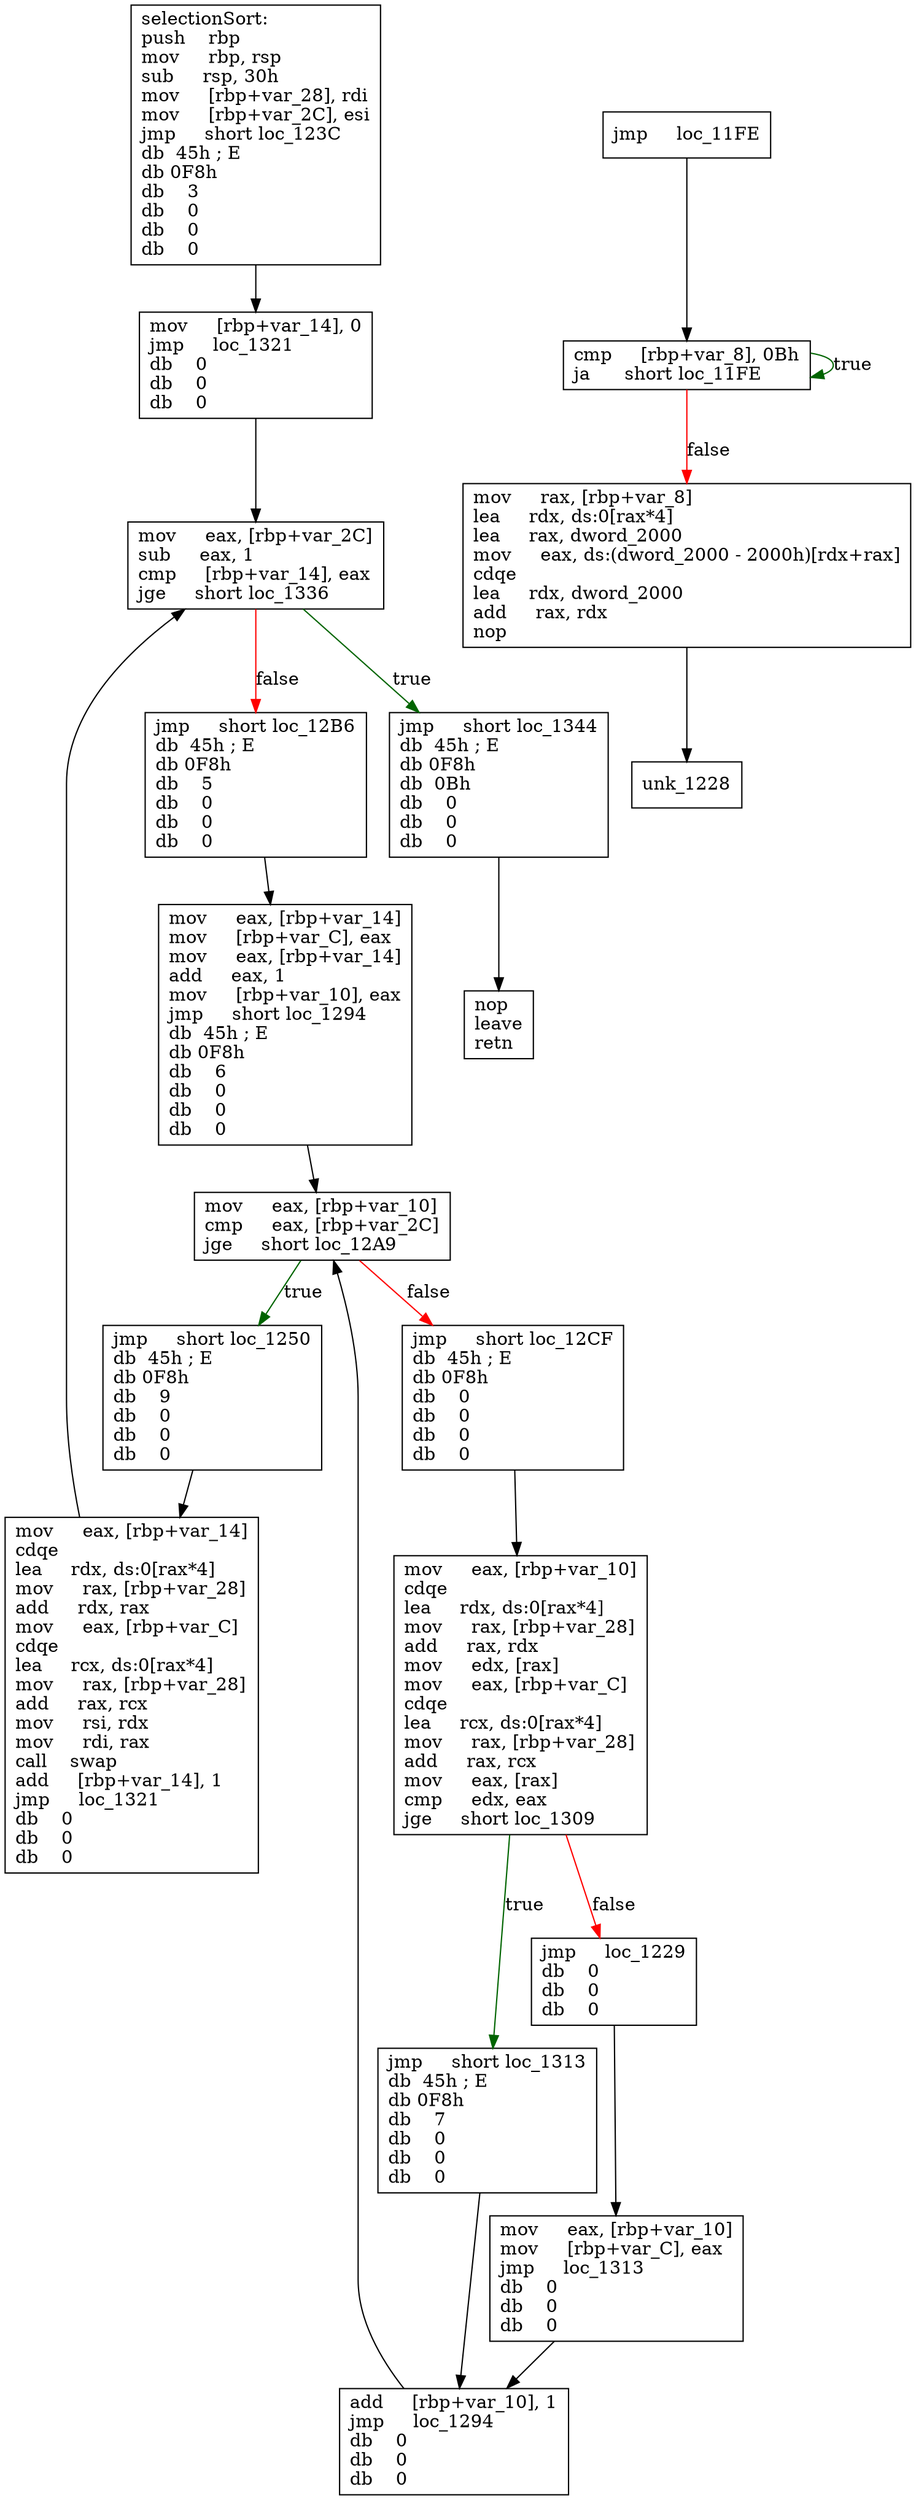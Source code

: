 digraph "selectionSort" {
	graph [
	];
	node [
		shape = "box"
	];
	edge [
	];
	"0" [
		label = "selectionSort:\lpush    rbp\lmov     rbp, rsp\lsub     rsp, 30h\lmov     [rbp+var_28], rdi\lmov     [rbp+var_2C], esi\ljmp     short loc_123C\ldb  45h ; E\ldb 0F8h\ldb    3\ldb    0\ldb    0\ldb    0\l"
	];
	"1" [
		label = "cmp     [rbp+var_8], 0Bh\lja      short loc_11FE\l"
	];
	"2" [
		label = "mov     rax, [rbp+var_8]\llea     rdx, ds:0[rax*4]\llea     rax, dword_2000\lmov     eax, ds:(dword_2000 - 2000h)[rdx+rax]\lcdqe\llea     rdx, dword_2000\ladd     rax, rdx\lnop\l"
	];
	"3" [
		label = "mov     eax, [rbp+var_10]\lmov     [rbp+var_C], eax\ljmp     loc_1313\ldb    0\ldb    0\ldb    0\l"
	];
	"4" [
		label = "mov     [rbp+var_14], 0\ljmp     loc_1321\ldb    0\ldb    0\ldb    0\l"
	];
	"5" [
		label = "mov     eax, [rbp+var_14]\lcdqe\llea     rdx, ds:0[rax*4]\lmov     rax, [rbp+var_28]\ladd     rdx, rax\lmov     eax, [rbp+var_C]\lcdqe\llea     rcx, ds:0[rax*4]\lmov     rax, [rbp+var_28]\ladd     rax, rcx\lmov     rsi, rdx\lmov     rdi, rax\lcall    swap\ladd     [rbp+var_14], 1\ljmp     loc_1321\ldb    0\ldb    0\ldb    0\l"
	];
	"6" [
		label = "mov     eax, [rbp+var_10]\lcmp     eax, [rbp+var_2C]\ljge     short loc_12A9\l"
	];
	"7" [
		label = "jmp     short loc_12CF\ldb  45h ; E\ldb 0F8h\ldb    0\ldb    0\ldb    0\ldb    0\l"
	];
	"8" [
		label = "jmp     short loc_1250\ldb  45h ; E\ldb 0F8h\ldb    9\ldb    0\ldb    0\ldb    0\l"
	];
	"9" [
		label = "mov     eax, [rbp+var_14]\lmov     [rbp+var_C], eax\lmov     eax, [rbp+var_14]\ladd     eax, 1\lmov     [rbp+var_10], eax\ljmp     short loc_1294\ldb  45h ; E\ldb 0F8h\ldb    6\ldb    0\ldb    0\ldb    0\l"
	];
	"10" [
		label = "mov     eax, [rbp+var_10]\lcdqe\llea     rdx, ds:0[rax*4]\lmov     rax, [rbp+var_28]\ladd     rax, rdx\lmov     edx, [rax]\lmov     eax, [rbp+var_C]\lcdqe\llea     rcx, ds:0[rax*4]\lmov     rax, [rbp+var_28]\ladd     rax, rcx\lmov     eax, [rax]\lcmp     edx, eax\ljge     short loc_1309\l"
	];
	"11" [
		label = "jmp     loc_1229\ldb    0\ldb    0\ldb    0\l"
	];
	"12" [
		label = "jmp     short loc_1313\ldb  45h ; E\ldb 0F8h\ldb    7\ldb    0\ldb    0\ldb    0\l"
	];
	"13" [
		label = "add     [rbp+var_10], 1\ljmp     loc_1294\ldb    0\ldb    0\ldb    0\l"
	];
	"14" [
		label = "mov     eax, [rbp+var_2C]\lsub     eax, 1\lcmp     [rbp+var_14], eax\ljge     short loc_1336\l"
	];
	"15" [
		label = "jmp     short loc_12B6\ldb  45h ; E\ldb 0F8h\ldb    5\ldb    0\ldb    0\ldb    0\l"
	];
	"16" [
		label = "jmp     short loc_1344\ldb  45h ; E\ldb 0F8h\ldb  0Bh\ldb    0\ldb    0\ldb    0\l"
	];
	"17" [
		label = "jmp     loc_11FE\l"
	];
	"18" [
		label = "nop\lleave\lretn\l"
	];
	"19" [
		label = "unk_1228\l"
	];
// node 0
	"0" -> "4" [ ];
// node 1
	"1" -> "2" [ label = "false", color = red ];
	"1" -> "1" [ label = "true", color = darkgreen ];
// node 2
	"2" -> "19" [ ];
// node 3
	"3" -> "13" [ ];
// node 4
	"4" -> "14" [ ];
// node 5
	"5" -> "14" [ ];
// node 6
	"6" -> "7" [ label = "false", color = red ];
	"6" -> "8" [ label = "true", color = darkgreen ];
// node 7
	"7" -> "10" [ ];
// node 8
	"8" -> "5" [ ];
// node 9
	"9" -> "6" [ ];
// node 10
	"10" -> "11" [ label = "false", color = red ];
	"10" -> "12" [ label = "true", color = darkgreen ];
// node 11
	"11" -> "3" [ ];
// node 12
	"12" -> "13" [ ];
// node 13
	"13" -> "6" [ ];
// node 14
	"14" -> "15" [ label = "false", color = red ];
	"14" -> "16" [ label = "true", color = darkgreen ];
// node 15
	"15" -> "9" [ ];
// node 16
	"16" -> "18" [ ];
// node 17
	"17" -> "1" [ ];
// node 18
// node 19
}
